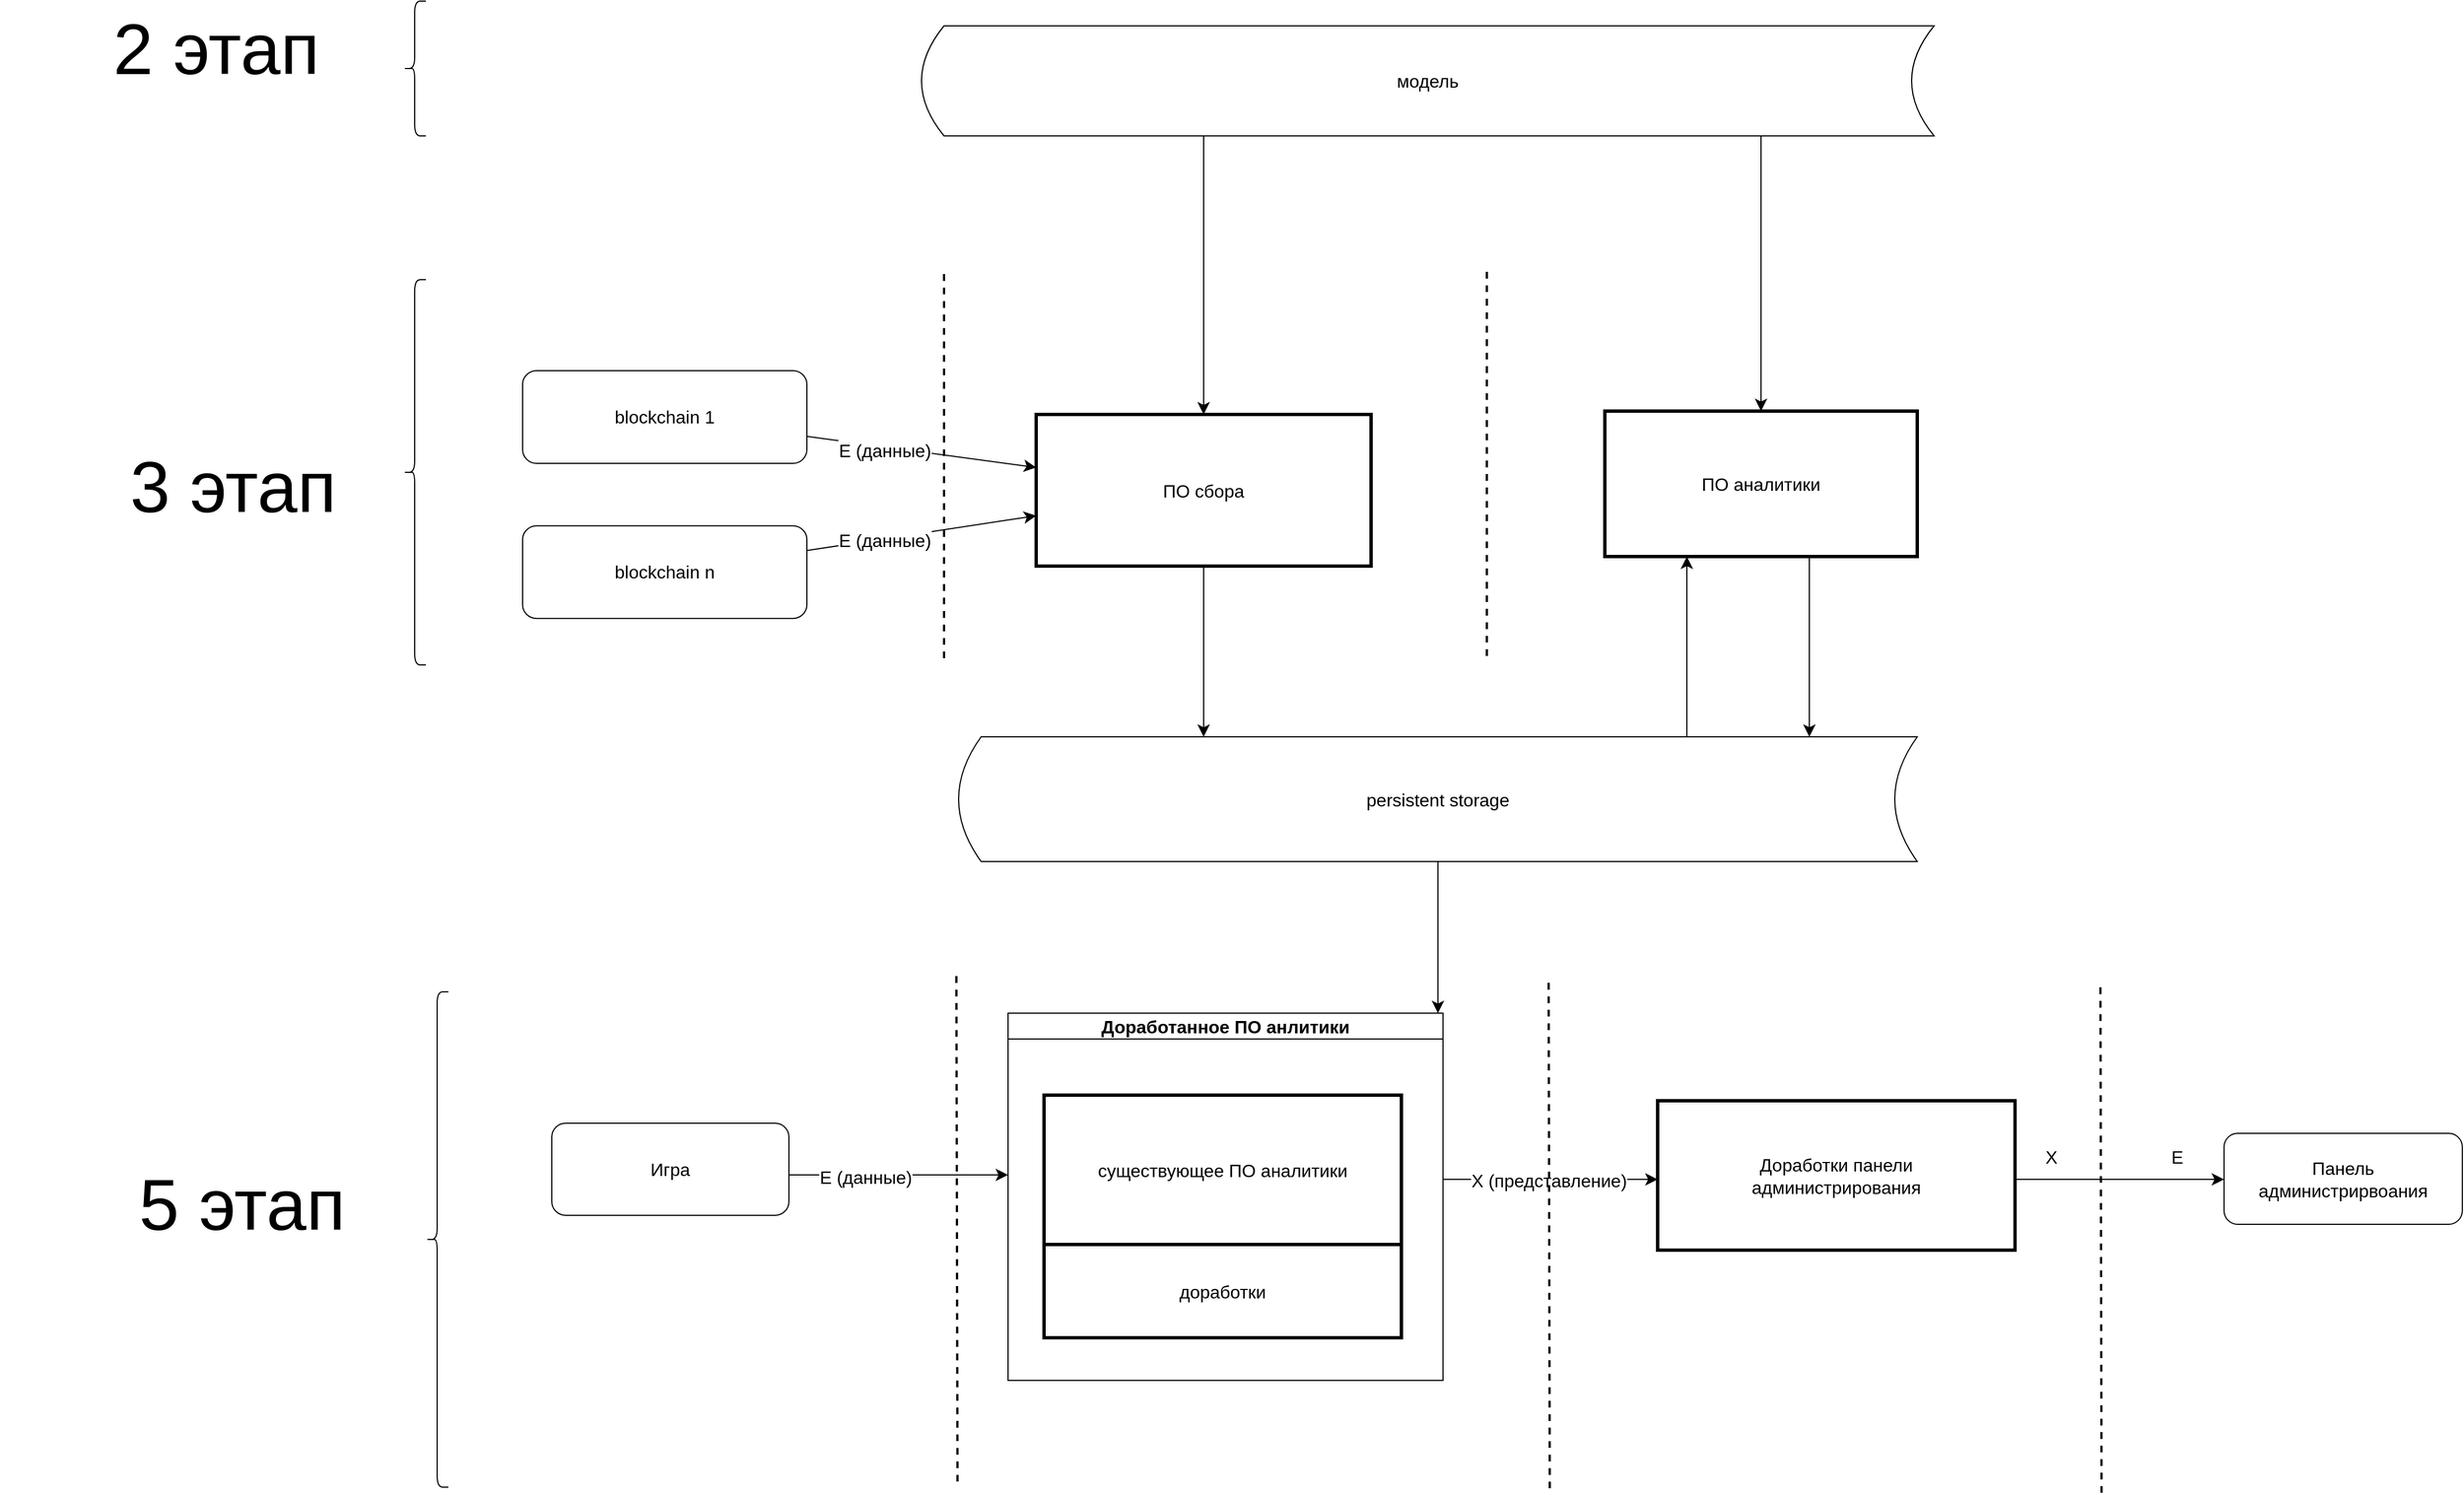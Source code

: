 <mxfile version="21.1.7" type="github">
  <diagram name="Страница 1" id="xeV2qMJRbDBGLSl03ngG">
    <mxGraphModel dx="4207" dy="2169" grid="0" gridSize="10" guides="1" tooltips="1" connect="1" arrows="1" fold="1" page="0" pageScale="1" pageWidth="1169" pageHeight="827" math="0" shadow="0">
      <root>
        <mxCell id="0" />
        <mxCell id="1" parent="0" />
        <mxCell id="aZ56e61Ap_UxTNbySK6G-48" style="edgeStyle=elbowEdgeStyle;rounded=0;orthogonalLoop=1;jettySize=auto;html=1;fontSize=12;startSize=8;endSize=8;startArrow=classic;startFill=1;endArrow=none;endFill=0;elbow=vertical;" edge="1" parent="1" source="aZ56e61Ap_UxTNbySK6G-60" target="aZ56e61Ap_UxTNbySK6G-55">
          <mxGeometry relative="1" as="geometry">
            <Array as="points">
              <mxPoint x="33" y="984" />
            </Array>
          </mxGeometry>
        </mxCell>
        <mxCell id="aZ56e61Ap_UxTNbySK6G-56" value="X (представление)" style="edgeLabel;html=1;align=center;verticalAlign=middle;resizable=0;points=[];fontSize=16;" vertex="1" connectable="0" parent="aZ56e61Ap_UxTNbySK6G-48">
          <mxGeometry x="0.189" y="-4" relative="1" as="geometry">
            <mxPoint x="16" y="5" as="offset" />
          </mxGeometry>
        </mxCell>
        <mxCell id="aZ56e61Ap_UxTNbySK6G-1" value="Панель администрирвоания" style="rounded=1;whiteSpace=wrap;html=1;fontSize=16;" vertex="1" parent="1">
          <mxGeometry x="556" y="943" width="212" height="81" as="geometry" />
        </mxCell>
        <mxCell id="aZ56e61Ap_UxTNbySK6G-14" style="edgeStyle=elbowEdgeStyle;rounded=0;orthogonalLoop=1;jettySize=auto;html=1;fontSize=12;startSize=8;endSize=8;" edge="1" parent="1" source="aZ56e61Ap_UxTNbySK6G-11" target="aZ56e61Ap_UxTNbySK6G-3">
          <mxGeometry relative="1" as="geometry">
            <mxPoint x="497" y="1063" as="sourcePoint" />
            <mxPoint x="155" y="890" as="targetPoint" />
            <Array as="points">
              <mxPoint x="78" y="582" />
            </Array>
          </mxGeometry>
        </mxCell>
        <mxCell id="aZ56e61Ap_UxTNbySK6G-49" style="edgeStyle=elbowEdgeStyle;rounded=0;orthogonalLoop=1;jettySize=auto;html=1;fontSize=12;startSize=8;endSize=8;" edge="1" parent="1" source="aZ56e61Ap_UxTNbySK6G-11" target="aZ56e61Ap_UxTNbySK6G-55">
          <mxGeometry relative="1" as="geometry">
            <Array as="points">
              <mxPoint x="-342" y="903" />
            </Array>
          </mxGeometry>
        </mxCell>
        <mxCell id="aZ56e61Ap_UxTNbySK6G-11" value="persistent storage" style="shape=dataStorage;whiteSpace=wrap;html=1;fixedSize=1;fontSize=16;" vertex="1" parent="1">
          <mxGeometry x="-570" y="590" width="853" height="111" as="geometry" />
        </mxCell>
        <mxCell id="aZ56e61Ap_UxTNbySK6G-17" style="edgeStyle=elbowEdgeStyle;rounded=0;orthogonalLoop=1;jettySize=auto;html=1;fontSize=12;startSize=8;endSize=8;" edge="1" parent="1" source="aZ56e61Ap_UxTNbySK6G-15" target="aZ56e61Ap_UxTNbySK6G-55">
          <mxGeometry relative="1" as="geometry">
            <mxPoint x="-503" y="746" as="targetPoint" />
            <Array as="points">
              <mxPoint x="-616" y="980" />
              <mxPoint x="-648" y="949" />
              <mxPoint x="-498" y="750" />
            </Array>
          </mxGeometry>
        </mxCell>
        <mxCell id="aZ56e61Ap_UxTNbySK6G-57" value="E (данные)" style="edgeLabel;html=1;align=center;verticalAlign=middle;resizable=0;points=[];fontSize=16;" vertex="1" connectable="0" parent="aZ56e61Ap_UxTNbySK6G-17">
          <mxGeometry x="-0.306" y="3" relative="1" as="geometry">
            <mxPoint y="5" as="offset" />
          </mxGeometry>
        </mxCell>
        <mxCell id="aZ56e61Ap_UxTNbySK6G-15" value="Игра" style="rounded=1;whiteSpace=wrap;html=1;fontSize=16;" vertex="1" parent="1">
          <mxGeometry x="-932" y="934" width="211" height="82" as="geometry" />
        </mxCell>
        <mxCell id="aZ56e61Ap_UxTNbySK6G-19" style="edgeStyle=none;curved=1;rounded=0;orthogonalLoop=1;jettySize=auto;html=1;fontSize=12;startSize=8;endSize=8;" edge="1" parent="1" source="aZ56e61Ap_UxTNbySK6G-18" target="aZ56e61Ap_UxTNbySK6G-4">
          <mxGeometry relative="1" as="geometry" />
        </mxCell>
        <mxCell id="aZ56e61Ap_UxTNbySK6G-58" value="E (данные)" style="edgeLabel;html=1;align=center;verticalAlign=middle;resizable=0;points=[];fontSize=16;" vertex="1" connectable="0" parent="aZ56e61Ap_UxTNbySK6G-19">
          <mxGeometry x="-0.324" y="-3" relative="1" as="geometry">
            <mxPoint as="offset" />
          </mxGeometry>
        </mxCell>
        <mxCell id="aZ56e61Ap_UxTNbySK6G-18" value="blockchain 1" style="rounded=1;whiteSpace=wrap;html=1;fontSize=16;glass=0;" vertex="1" parent="1">
          <mxGeometry x="-958" y="264.0" width="253" height="82.55" as="geometry" />
        </mxCell>
        <mxCell id="aZ56e61Ap_UxTNbySK6G-21" style="edgeStyle=elbowEdgeStyle;rounded=0;orthogonalLoop=1;jettySize=auto;html=1;fontSize=12;startSize=8;endSize=8;" edge="1" parent="1" source="aZ56e61Ap_UxTNbySK6G-4" target="aZ56e61Ap_UxTNbySK6G-11">
          <mxGeometry relative="1" as="geometry" />
        </mxCell>
        <mxCell id="aZ56e61Ap_UxTNbySK6G-23" style="edgeStyle=none;curved=1;rounded=0;orthogonalLoop=1;jettySize=auto;html=1;fontSize=12;startSize=8;endSize=8;" edge="1" parent="1" source="aZ56e61Ap_UxTNbySK6G-22" target="aZ56e61Ap_UxTNbySK6G-4">
          <mxGeometry relative="1" as="geometry" />
        </mxCell>
        <mxCell id="aZ56e61Ap_UxTNbySK6G-59" value="Е (данные)" style="edgeLabel;html=1;align=center;verticalAlign=middle;resizable=0;points=[];fontSize=16;" vertex="1" connectable="0" parent="aZ56e61Ap_UxTNbySK6G-23">
          <mxGeometry x="-0.329" y="-1" relative="1" as="geometry">
            <mxPoint as="offset" />
          </mxGeometry>
        </mxCell>
        <mxCell id="aZ56e61Ap_UxTNbySK6G-22" value="blockchain n" style="rounded=1;whiteSpace=wrap;html=1;fontSize=16;glass=0;" vertex="1" parent="1">
          <mxGeometry x="-958" y="402.11" width="253" height="82.55" as="geometry" />
        </mxCell>
        <mxCell id="aZ56e61Ap_UxTNbySK6G-24" value="" style="endArrow=none;dashed=1;html=1;strokeWidth=2;rounded=0;fontSize=12;startSize=8;endSize=8;curved=1;" edge="1" parent="1">
          <mxGeometry width="50" height="50" relative="1" as="geometry">
            <mxPoint x="-100" y="518" as="sourcePoint" />
            <mxPoint x="-100" y="176" as="targetPoint" />
          </mxGeometry>
        </mxCell>
        <mxCell id="aZ56e61Ap_UxTNbySK6G-25" value="3 этап" style="text;html=1;strokeColor=none;fillColor=none;align=center;verticalAlign=middle;whiteSpace=wrap;rounded=0;fontSize=64;" vertex="1" parent="1">
          <mxGeometry x="-1408" y="353" width="385" height="30" as="geometry" />
        </mxCell>
        <mxCell id="aZ56e61Ap_UxTNbySK6G-26" value="5 этап" style="text;html=1;strokeColor=none;fillColor=none;align=center;verticalAlign=middle;whiteSpace=wrap;rounded=0;fontSize=64;" vertex="1" parent="1">
          <mxGeometry x="-1400" y="992" width="385" height="30" as="geometry" />
        </mxCell>
        <mxCell id="aZ56e61Ap_UxTNbySK6G-4" value="ПО сбора" style="rounded=0;whiteSpace=wrap;html=1;fontSize=16;strokeWidth=3;" vertex="1" parent="1">
          <mxGeometry x="-501" y="303" width="298" height="135" as="geometry" />
        </mxCell>
        <mxCell id="aZ56e61Ap_UxTNbySK6G-3" value="ПО аналитики" style="rounded=0;whiteSpace=wrap;html=1;fontSize=16;strokeWidth=3;" vertex="1" parent="1">
          <mxGeometry x="5" y="300" width="278" height="129.5" as="geometry" />
        </mxCell>
        <mxCell id="aZ56e61Ap_UxTNbySK6G-29" value="" style="endArrow=none;dashed=1;html=1;strokeWidth=2;rounded=0;fontSize=12;startSize=8;endSize=8;curved=1;" edge="1" parent="1">
          <mxGeometry width="50" height="50" relative="1" as="geometry">
            <mxPoint x="-583" y="520" as="sourcePoint" />
            <mxPoint x="-583" y="175" as="targetPoint" />
          </mxGeometry>
        </mxCell>
        <mxCell id="aZ56e61Ap_UxTNbySK6G-32" style="edgeStyle=elbowEdgeStyle;rounded=0;orthogonalLoop=1;jettySize=auto;html=1;fontSize=12;startSize=8;endSize=8;" edge="1" parent="1" source="aZ56e61Ap_UxTNbySK6G-3" target="aZ56e61Ap_UxTNbySK6G-11">
          <mxGeometry relative="1" as="geometry">
            <mxPoint x="88" y="721" as="sourcePoint" />
            <mxPoint x="88" y="440" as="targetPoint" />
            <Array as="points">
              <mxPoint x="187" y="536" />
              <mxPoint x="226" y="555" />
              <mxPoint x="88" y="592" />
            </Array>
          </mxGeometry>
        </mxCell>
        <mxCell id="aZ56e61Ap_UxTNbySK6G-33" value="" style="endArrow=none;dashed=1;html=1;strokeWidth=2;rounded=0;fontSize=12;startSize=8;endSize=8;curved=1;" edge="1" parent="1">
          <mxGeometry width="50" height="50" relative="1" as="geometry">
            <mxPoint x="-571" y="1253" as="sourcePoint" />
            <mxPoint x="-572" y="801" as="targetPoint" />
          </mxGeometry>
        </mxCell>
        <mxCell id="aZ56e61Ap_UxTNbySK6G-39" style="edgeStyle=elbowEdgeStyle;rounded=0;orthogonalLoop=1;jettySize=auto;html=1;fontSize=12;startSize=8;endSize=8;" edge="1" parent="1" source="aZ56e61Ap_UxTNbySK6G-37" target="aZ56e61Ap_UxTNbySK6G-3">
          <mxGeometry relative="1" as="geometry" />
        </mxCell>
        <mxCell id="aZ56e61Ap_UxTNbySK6G-37" value="модель" style="shape=dataStorage;whiteSpace=wrap;html=1;fixedSize=1;fontSize=16;" vertex="1" parent="1">
          <mxGeometry x="-603" y="-43" width="901" height="98" as="geometry" />
        </mxCell>
        <mxCell id="aZ56e61Ap_UxTNbySK6G-38" value="2 этап" style="text;html=1;strokeColor=none;fillColor=none;align=center;verticalAlign=middle;whiteSpace=wrap;rounded=0;fontSize=64;" vertex="1" parent="1">
          <mxGeometry x="-1423" y="-37" width="385" height="30" as="geometry" />
        </mxCell>
        <mxCell id="aZ56e61Ap_UxTNbySK6G-50" value="" style="endArrow=none;dashed=1;html=1;strokeWidth=2;rounded=0;fontSize=12;startSize=8;endSize=8;curved=1;" edge="1" parent="1">
          <mxGeometry width="50" height="50" relative="1" as="geometry">
            <mxPoint x="-44" y="1259" as="sourcePoint" />
            <mxPoint x="-45" y="807" as="targetPoint" />
          </mxGeometry>
        </mxCell>
        <mxCell id="aZ56e61Ap_UxTNbySK6G-55" value="Доработанное ПО анлитики" style="swimlane;whiteSpace=wrap;html=1;fontSize=16;" vertex="1" parent="1">
          <mxGeometry x="-526" y="836" width="387" height="327" as="geometry" />
        </mxCell>
        <mxCell id="aZ56e61Ap_UxTNbySK6G-35" value="существующее ПО аналитики" style="rounded=0;whiteSpace=wrap;html=1;fontSize=16;strokeWidth=3;" vertex="1" parent="aZ56e61Ap_UxTNbySK6G-55">
          <mxGeometry x="32" y="73" width="318" height="133" as="geometry" />
        </mxCell>
        <mxCell id="aZ56e61Ap_UxTNbySK6G-36" value="доработки" style="rounded=0;whiteSpace=wrap;html=1;fontSize=16;strokeWidth=3;" vertex="1" parent="aZ56e61Ap_UxTNbySK6G-55">
          <mxGeometry x="32" y="206" width="318" height="83" as="geometry" />
        </mxCell>
        <mxCell id="aZ56e61Ap_UxTNbySK6G-60" value="Доработки панели &lt;br&gt;администрирования" style="rounded=0;whiteSpace=wrap;html=1;fontSize=16;strokeWidth=3;" vertex="1" parent="1">
          <mxGeometry x="52" y="914" width="318" height="133" as="geometry" />
        </mxCell>
        <mxCell id="aZ56e61Ap_UxTNbySK6G-61" value="" style="endArrow=none;dashed=1;html=1;strokeWidth=2;rounded=0;fontSize=12;startSize=8;endSize=8;curved=1;" edge="1" parent="1">
          <mxGeometry width="50" height="50" relative="1" as="geometry">
            <mxPoint x="447" y="1263" as="sourcePoint" />
            <mxPoint x="446" y="811" as="targetPoint" />
          </mxGeometry>
        </mxCell>
        <mxCell id="aZ56e61Ap_UxTNbySK6G-62" style="edgeStyle=elbowEdgeStyle;rounded=0;orthogonalLoop=1;jettySize=auto;html=1;fontSize=12;startSize=8;endSize=8;startArrow=classic;startFill=1;endArrow=none;endFill=0;elbow=vertical;" edge="1" parent="1" source="aZ56e61Ap_UxTNbySK6G-1" target="aZ56e61Ap_UxTNbySK6G-60">
          <mxGeometry relative="1" as="geometry">
            <mxPoint x="62" y="994" as="sourcePoint" />
            <mxPoint x="52" y="1165" as="targetPoint" />
            <Array as="points">
              <mxPoint x="439" y="984" />
            </Array>
          </mxGeometry>
        </mxCell>
        <mxCell id="aZ56e61Ap_UxTNbySK6G-63" value="X" style="edgeLabel;html=1;align=center;verticalAlign=middle;resizable=0;points=[];fontSize=16;" vertex="1" connectable="0" parent="aZ56e61Ap_UxTNbySK6G-62">
          <mxGeometry x="0.189" y="-4" relative="1" as="geometry">
            <mxPoint x="-44" y="-16" as="offset" />
          </mxGeometry>
        </mxCell>
        <mxCell id="aZ56e61Ap_UxTNbySK6G-70" value="Е" style="edgeLabel;html=1;align=center;verticalAlign=middle;resizable=0;points=[];fontSize=16;" vertex="1" connectable="0" parent="aZ56e61Ap_UxTNbySK6G-62">
          <mxGeometry x="-0.487" y="-2" relative="1" as="geometry">
            <mxPoint x="5" y="-18" as="offset" />
          </mxGeometry>
        </mxCell>
        <mxCell id="aZ56e61Ap_UxTNbySK6G-64" style="edgeStyle=elbowEdgeStyle;rounded=0;orthogonalLoop=1;jettySize=auto;html=1;fontSize=12;startSize=8;endSize=8;" edge="1" parent="1" source="aZ56e61Ap_UxTNbySK6G-37" target="aZ56e61Ap_UxTNbySK6G-4">
          <mxGeometry relative="1" as="geometry">
            <mxPoint x="153" y="49" as="sourcePoint" />
            <mxPoint x="153" y="310" as="targetPoint" />
          </mxGeometry>
        </mxCell>
        <mxCell id="aZ56e61Ap_UxTNbySK6G-71" value="" style="shape=curlyBracket;whiteSpace=wrap;html=1;rounded=1;labelPosition=left;verticalLabelPosition=middle;align=right;verticalAlign=middle;fontSize=16;" vertex="1" parent="1">
          <mxGeometry x="-1064" y="-65" width="20" height="120" as="geometry" />
        </mxCell>
        <mxCell id="aZ56e61Ap_UxTNbySK6G-75" value="" style="shape=curlyBracket;whiteSpace=wrap;html=1;rounded=1;labelPosition=left;verticalLabelPosition=middle;align=right;verticalAlign=middle;fontSize=16;" vertex="1" parent="1">
          <mxGeometry x="-1064" y="183" width="20" height="343" as="geometry" />
        </mxCell>
        <mxCell id="aZ56e61Ap_UxTNbySK6G-76" value="" style="shape=curlyBracket;whiteSpace=wrap;html=1;rounded=1;labelPosition=left;verticalLabelPosition=middle;align=right;verticalAlign=middle;fontSize=16;" vertex="1" parent="1">
          <mxGeometry x="-1044" y="817" width="20" height="441" as="geometry" />
        </mxCell>
      </root>
    </mxGraphModel>
  </diagram>
</mxfile>
